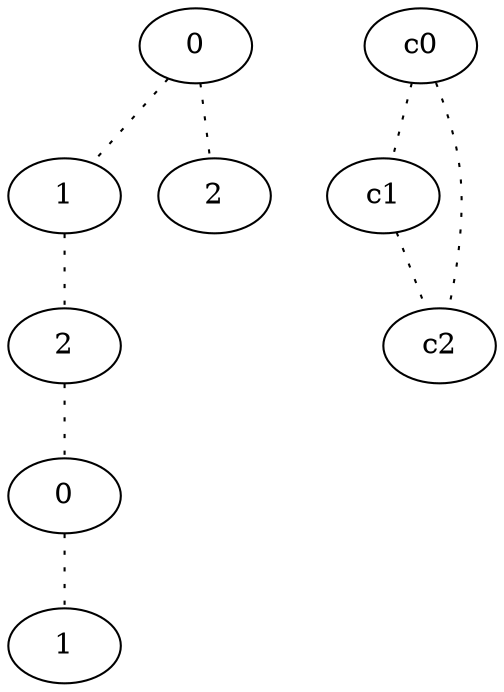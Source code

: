 graph {
a0[label=0];
a1[label=1];
a2[label=2];
a3[label=0];
a4[label=1];
a5[label=2];
a0 -- a1 [style=dotted];
a0 -- a5 [style=dotted];
a1 -- a2 [style=dotted];
a2 -- a3 [style=dotted];
a3 -- a4 [style=dotted];
c0 -- c1 [style=dotted];
c0 -- c2 [style=dotted];
c1 -- c2 [style=dotted];
}
